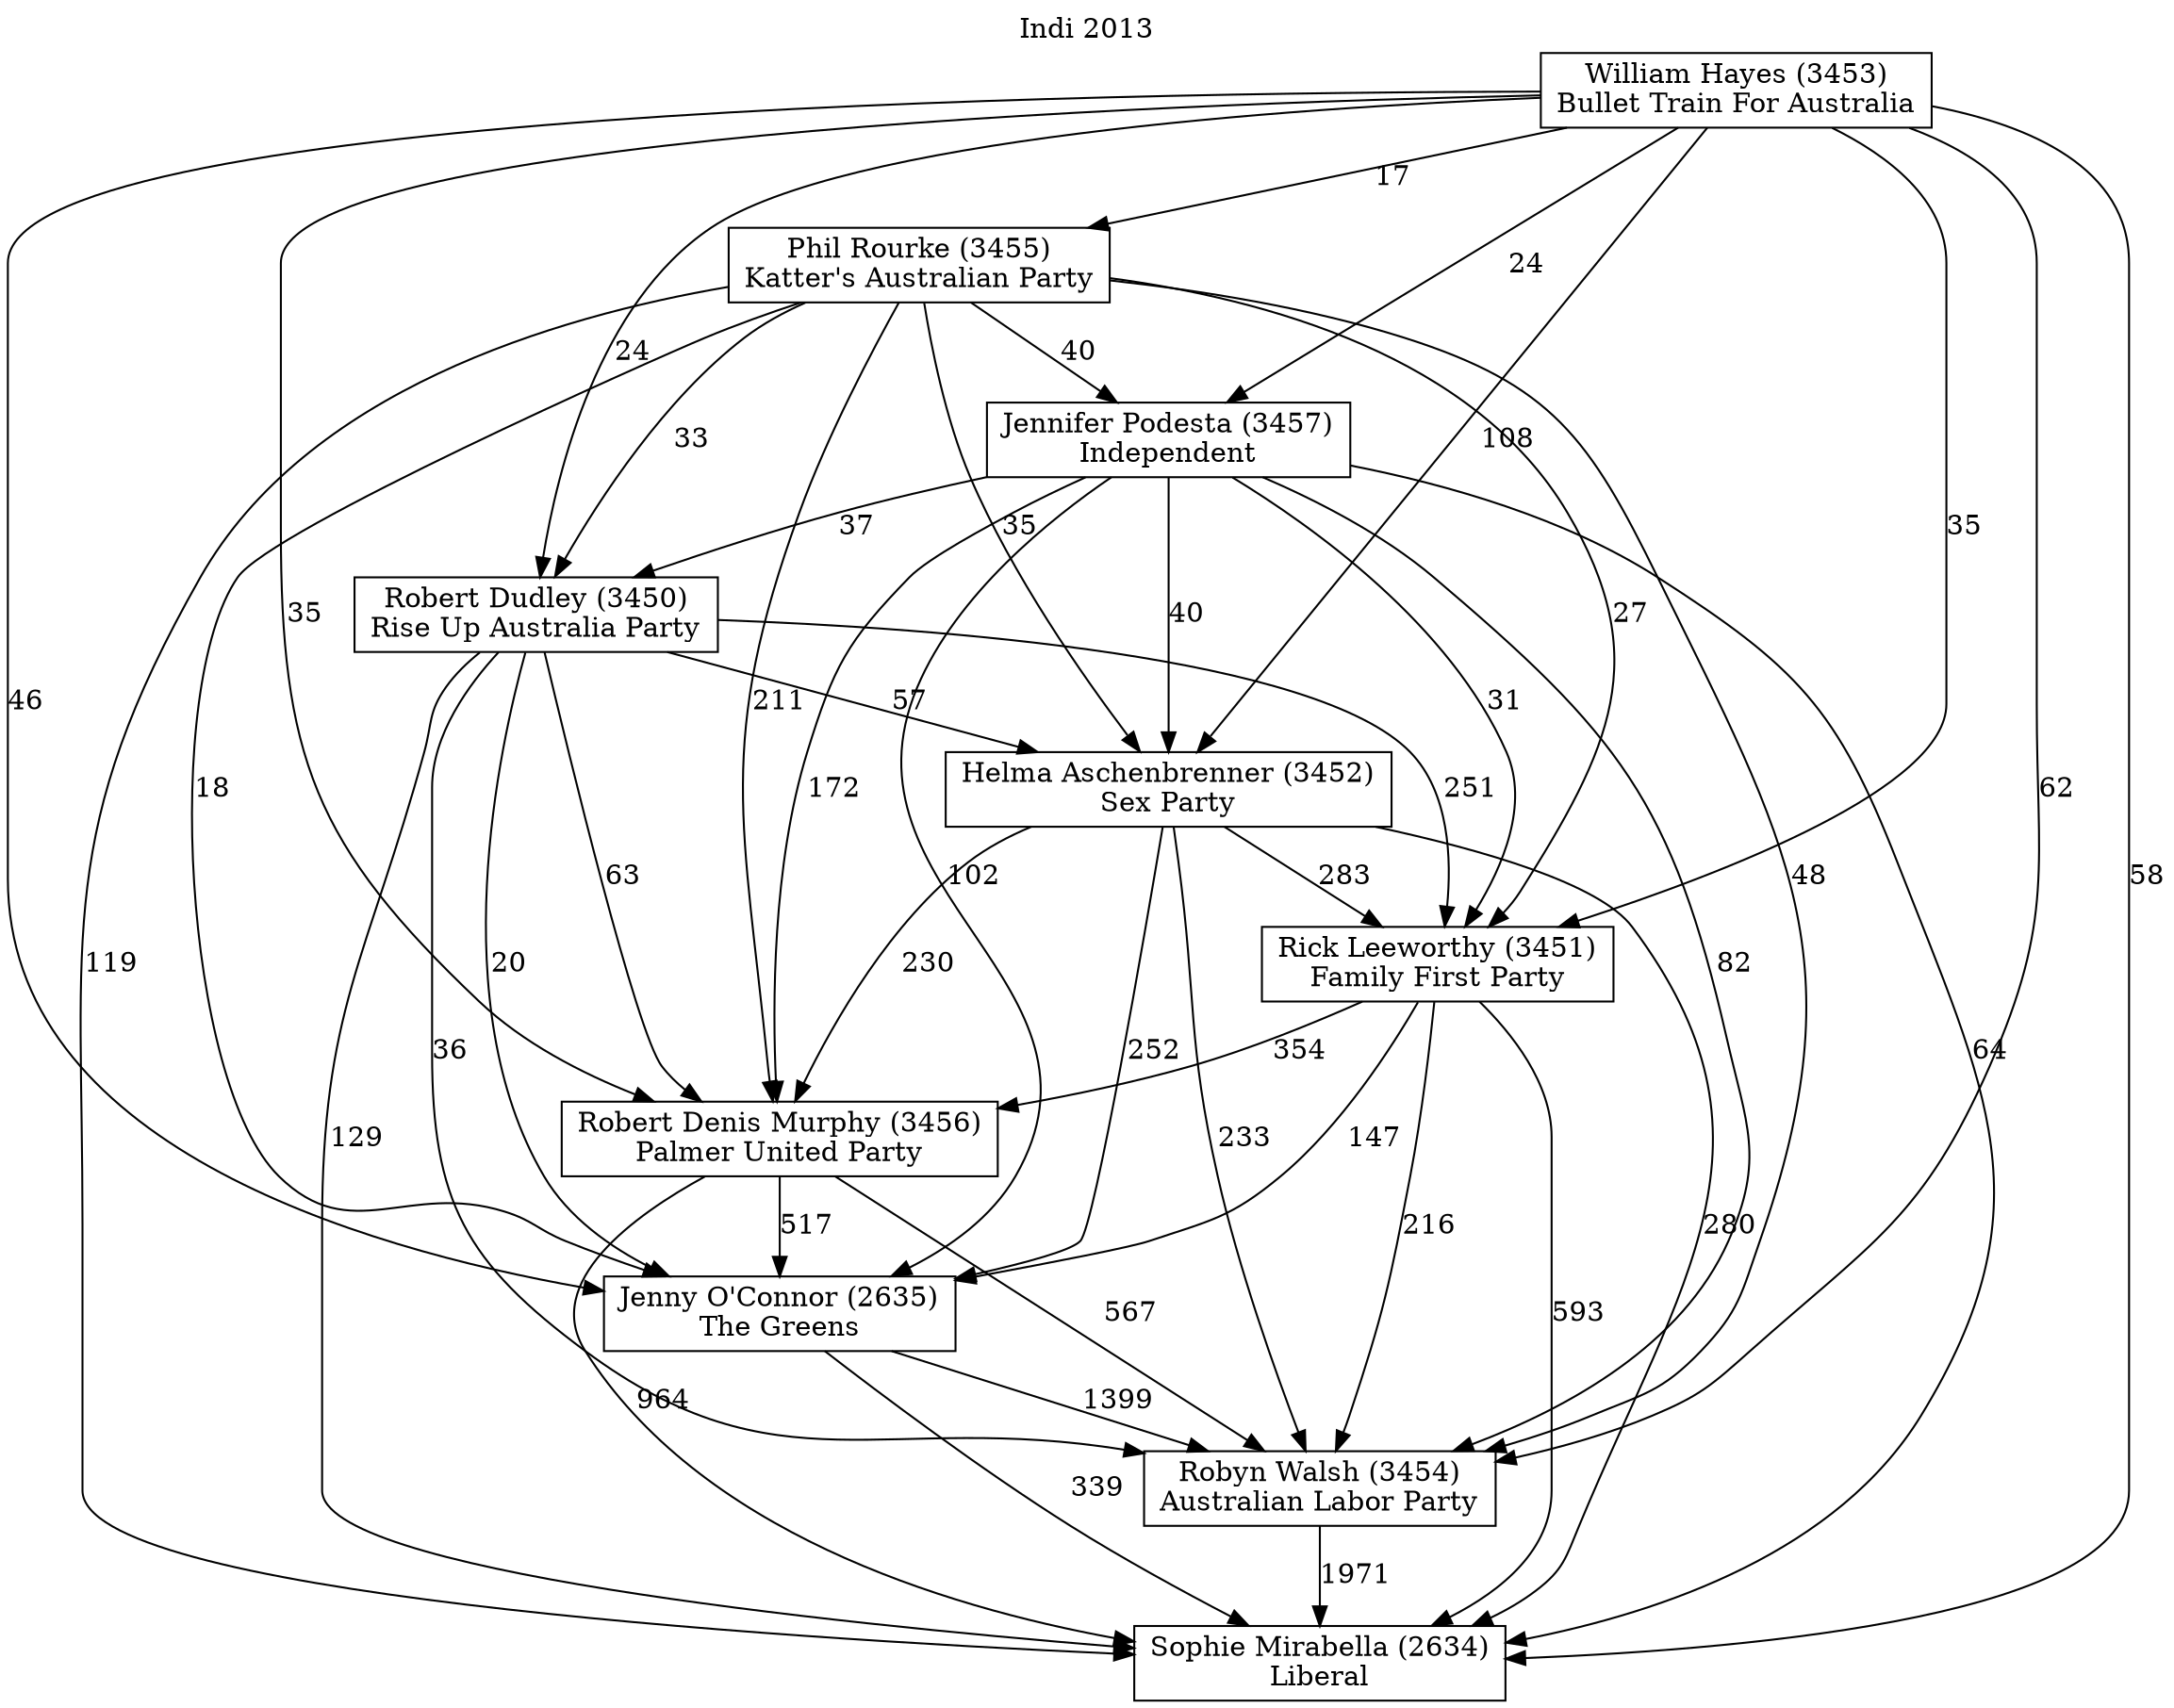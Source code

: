 // House preference flow
digraph "Sophie Mirabella (2634)_Indi_2013" {
	graph [label="Indi 2013" labelloc=t mclimit=10]
	node [shape=box]
	"Sophie Mirabella (2634)" [label="Sophie Mirabella (2634)
Liberal"]
	"Robyn Walsh (3454)" [label="Robyn Walsh (3454)
Australian Labor Party"]
	"Jenny O'Connor (2635)" [label="Jenny O'Connor (2635)
The Greens"]
	"Robert Denis Murphy (3456)" [label="Robert Denis Murphy (3456)
Palmer United Party"]
	"Rick Leeworthy (3451)" [label="Rick Leeworthy (3451)
Family First Party"]
	"Helma Aschenbrenner (3452)" [label="Helma Aschenbrenner (3452)
Sex Party"]
	"Robert Dudley (3450)" [label="Robert Dudley (3450)
Rise Up Australia Party"]
	"Jennifer Podesta (3457)" [label="Jennifer Podesta (3457)
Independent"]
	"Phil Rourke (3455)" [label="Phil Rourke (3455)
Katter's Australian Party"]
	"William Hayes (3453)" [label="William Hayes (3453)
Bullet Train For Australia"]
	"Robyn Walsh (3454)" -> "Sophie Mirabella (2634)" [label=1971]
	"Jenny O'Connor (2635)" -> "Robyn Walsh (3454)" [label=1399]
	"Robert Denis Murphy (3456)" -> "Jenny O'Connor (2635)" [label=517]
	"Rick Leeworthy (3451)" -> "Robert Denis Murphy (3456)" [label=354]
	"Helma Aschenbrenner (3452)" -> "Rick Leeworthy (3451)" [label=283]
	"Robert Dudley (3450)" -> "Helma Aschenbrenner (3452)" [label=57]
	"Jennifer Podesta (3457)" -> "Robert Dudley (3450)" [label=37]
	"Phil Rourke (3455)" -> "Jennifer Podesta (3457)" [label=40]
	"William Hayes (3453)" -> "Phil Rourke (3455)" [label=17]
	"Jenny O'Connor (2635)" -> "Sophie Mirabella (2634)" [label=339]
	"Robert Denis Murphy (3456)" -> "Sophie Mirabella (2634)" [label=964]
	"Rick Leeworthy (3451)" -> "Sophie Mirabella (2634)" [label=593]
	"Helma Aschenbrenner (3452)" -> "Sophie Mirabella (2634)" [label=280]
	"Robert Dudley (3450)" -> "Sophie Mirabella (2634)" [label=129]
	"Jennifer Podesta (3457)" -> "Sophie Mirabella (2634)" [label=64]
	"Phil Rourke (3455)" -> "Sophie Mirabella (2634)" [label=119]
	"William Hayes (3453)" -> "Sophie Mirabella (2634)" [label=58]
	"William Hayes (3453)" -> "Jennifer Podesta (3457)" [label=24]
	"Phil Rourke (3455)" -> "Robert Dudley (3450)" [label=33]
	"William Hayes (3453)" -> "Robert Dudley (3450)" [label=24]
	"Jennifer Podesta (3457)" -> "Helma Aschenbrenner (3452)" [label=40]
	"Phil Rourke (3455)" -> "Helma Aschenbrenner (3452)" [label=35]
	"William Hayes (3453)" -> "Helma Aschenbrenner (3452)" [label=108]
	"Robert Dudley (3450)" -> "Rick Leeworthy (3451)" [label=251]
	"Jennifer Podesta (3457)" -> "Rick Leeworthy (3451)" [label=31]
	"Phil Rourke (3455)" -> "Rick Leeworthy (3451)" [label=27]
	"William Hayes (3453)" -> "Rick Leeworthy (3451)" [label=35]
	"Helma Aschenbrenner (3452)" -> "Robert Denis Murphy (3456)" [label=230]
	"Robert Dudley (3450)" -> "Robert Denis Murphy (3456)" [label=63]
	"Jennifer Podesta (3457)" -> "Robert Denis Murphy (3456)" [label=172]
	"Phil Rourke (3455)" -> "Robert Denis Murphy (3456)" [label=211]
	"William Hayes (3453)" -> "Robert Denis Murphy (3456)" [label=35]
	"Rick Leeworthy (3451)" -> "Jenny O'Connor (2635)" [label=147]
	"Helma Aschenbrenner (3452)" -> "Jenny O'Connor (2635)" [label=252]
	"Robert Dudley (3450)" -> "Jenny O'Connor (2635)" [label=20]
	"Jennifer Podesta (3457)" -> "Jenny O'Connor (2635)" [label=102]
	"Phil Rourke (3455)" -> "Jenny O'Connor (2635)" [label=18]
	"William Hayes (3453)" -> "Jenny O'Connor (2635)" [label=46]
	"Robert Denis Murphy (3456)" -> "Robyn Walsh (3454)" [label=567]
	"Rick Leeworthy (3451)" -> "Robyn Walsh (3454)" [label=216]
	"Helma Aschenbrenner (3452)" -> "Robyn Walsh (3454)" [label=233]
	"Robert Dudley (3450)" -> "Robyn Walsh (3454)" [label=36]
	"Jennifer Podesta (3457)" -> "Robyn Walsh (3454)" [label=82]
	"Phil Rourke (3455)" -> "Robyn Walsh (3454)" [label=48]
	"William Hayes (3453)" -> "Robyn Walsh (3454)" [label=62]
}
